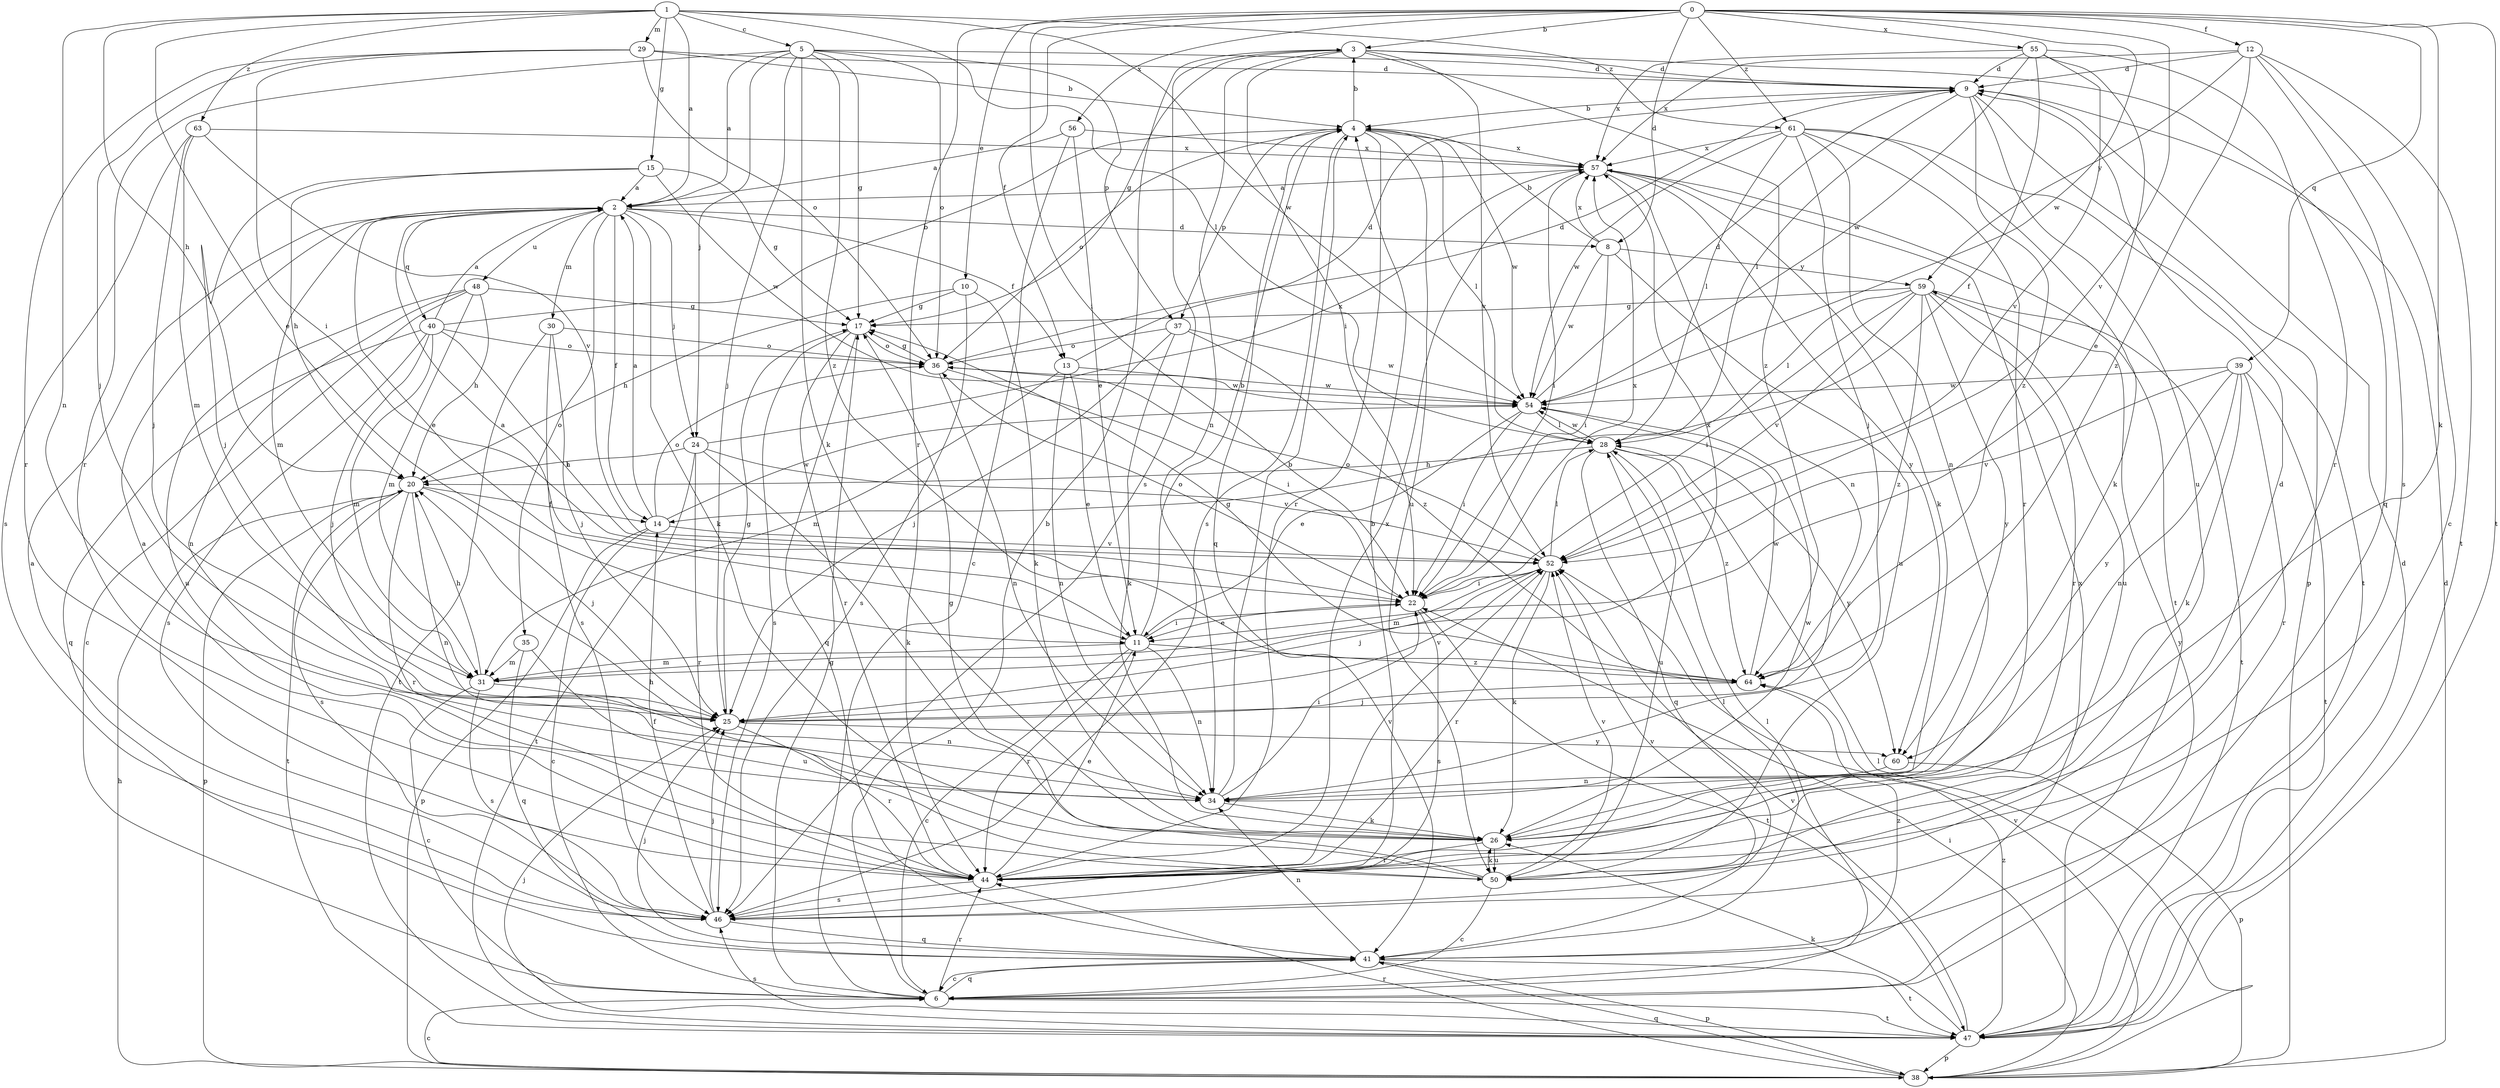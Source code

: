 strict digraph  {
0;
1;
2;
3;
4;
5;
6;
8;
9;
10;
11;
12;
13;
14;
15;
17;
20;
22;
24;
25;
26;
28;
29;
30;
31;
34;
35;
36;
37;
38;
39;
40;
41;
44;
46;
47;
48;
50;
52;
54;
55;
56;
57;
59;
60;
61;
63;
64;
0 -> 3  [label=b];
0 -> 8  [label=d];
0 -> 10  [label=e];
0 -> 12  [label=f];
0 -> 13  [label=f];
0 -> 22  [label=i];
0 -> 26  [label=k];
0 -> 39  [label=q];
0 -> 44  [label=r];
0 -> 47  [label=t];
0 -> 52  [label=v];
0 -> 54  [label=w];
0 -> 55  [label=x];
0 -> 56  [label=x];
0 -> 61  [label=z];
1 -> 2  [label=a];
1 -> 5  [label=c];
1 -> 11  [label=e];
1 -> 15  [label=g];
1 -> 20  [label=h];
1 -> 28  [label=l];
1 -> 29  [label=m];
1 -> 34  [label=n];
1 -> 54  [label=w];
1 -> 61  [label=z];
1 -> 63  [label=z];
2 -> 8  [label=d];
2 -> 11  [label=e];
2 -> 13  [label=f];
2 -> 14  [label=f];
2 -> 24  [label=j];
2 -> 26  [label=k];
2 -> 30  [label=m];
2 -> 31  [label=m];
2 -> 35  [label=o];
2 -> 40  [label=q];
2 -> 48  [label=u];
3 -> 9  [label=d];
3 -> 17  [label=g];
3 -> 22  [label=i];
3 -> 34  [label=n];
3 -> 41  [label=q];
3 -> 46  [label=s];
3 -> 52  [label=v];
3 -> 64  [label=z];
4 -> 3  [label=b];
4 -> 28  [label=l];
4 -> 36  [label=o];
4 -> 37  [label=p];
4 -> 41  [label=q];
4 -> 44  [label=r];
4 -> 46  [label=s];
4 -> 50  [label=u];
4 -> 54  [label=w];
4 -> 57  [label=x];
5 -> 2  [label=a];
5 -> 9  [label=d];
5 -> 17  [label=g];
5 -> 24  [label=j];
5 -> 25  [label=j];
5 -> 26  [label=k];
5 -> 36  [label=o];
5 -> 37  [label=p];
5 -> 44  [label=r];
5 -> 64  [label=z];
6 -> 3  [label=b];
6 -> 17  [label=g];
6 -> 28  [label=l];
6 -> 41  [label=q];
6 -> 44  [label=r];
6 -> 47  [label=t];
6 -> 57  [label=x];
6 -> 59  [label=y];
8 -> 4  [label=b];
8 -> 22  [label=i];
8 -> 50  [label=u];
8 -> 54  [label=w];
8 -> 57  [label=x];
8 -> 59  [label=y];
9 -> 4  [label=b];
9 -> 28  [label=l];
9 -> 38  [label=p];
9 -> 50  [label=u];
9 -> 64  [label=z];
10 -> 17  [label=g];
10 -> 20  [label=h];
10 -> 26  [label=k];
10 -> 46  [label=s];
11 -> 2  [label=a];
11 -> 4  [label=b];
11 -> 6  [label=c];
11 -> 22  [label=i];
11 -> 31  [label=m];
11 -> 34  [label=n];
11 -> 44  [label=r];
11 -> 64  [label=z];
12 -> 6  [label=c];
12 -> 9  [label=d];
12 -> 46  [label=s];
12 -> 47  [label=t];
12 -> 57  [label=x];
12 -> 59  [label=y];
12 -> 64  [label=z];
13 -> 9  [label=d];
13 -> 11  [label=e];
13 -> 31  [label=m];
13 -> 34  [label=n];
13 -> 54  [label=w];
14 -> 2  [label=a];
14 -> 6  [label=c];
14 -> 36  [label=o];
14 -> 38  [label=p];
14 -> 52  [label=v];
14 -> 54  [label=w];
15 -> 2  [label=a];
15 -> 17  [label=g];
15 -> 20  [label=h];
15 -> 25  [label=j];
15 -> 54  [label=w];
17 -> 36  [label=o];
17 -> 41  [label=q];
17 -> 44  [label=r];
17 -> 46  [label=s];
20 -> 14  [label=f];
20 -> 25  [label=j];
20 -> 34  [label=n];
20 -> 38  [label=p];
20 -> 44  [label=r];
20 -> 46  [label=s];
20 -> 47  [label=t];
22 -> 11  [label=e];
22 -> 36  [label=o];
22 -> 46  [label=s];
22 -> 47  [label=t];
22 -> 57  [label=x];
24 -> 20  [label=h];
24 -> 26  [label=k];
24 -> 44  [label=r];
24 -> 47  [label=t];
24 -> 52  [label=v];
24 -> 57  [label=x];
25 -> 17  [label=g];
25 -> 44  [label=r];
25 -> 52  [label=v];
25 -> 60  [label=y];
26 -> 44  [label=r];
26 -> 50  [label=u];
26 -> 54  [label=w];
28 -> 20  [label=h];
28 -> 41  [label=q];
28 -> 50  [label=u];
28 -> 54  [label=w];
28 -> 60  [label=y];
28 -> 64  [label=z];
29 -> 4  [label=b];
29 -> 9  [label=d];
29 -> 22  [label=i];
29 -> 25  [label=j];
29 -> 36  [label=o];
29 -> 44  [label=r];
30 -> 25  [label=j];
30 -> 36  [label=o];
30 -> 46  [label=s];
30 -> 47  [label=t];
31 -> 6  [label=c];
31 -> 20  [label=h];
31 -> 34  [label=n];
31 -> 46  [label=s];
31 -> 57  [label=x];
34 -> 4  [label=b];
34 -> 22  [label=i];
34 -> 26  [label=k];
35 -> 31  [label=m];
35 -> 41  [label=q];
35 -> 50  [label=u];
36 -> 9  [label=d];
36 -> 17  [label=g];
36 -> 22  [label=i];
36 -> 34  [label=n];
36 -> 54  [label=w];
37 -> 25  [label=j];
37 -> 26  [label=k];
37 -> 36  [label=o];
37 -> 54  [label=w];
37 -> 64  [label=z];
38 -> 6  [label=c];
38 -> 9  [label=d];
38 -> 20  [label=h];
38 -> 22  [label=i];
38 -> 28  [label=l];
38 -> 41  [label=q];
38 -> 44  [label=r];
38 -> 52  [label=v];
39 -> 26  [label=k];
39 -> 34  [label=n];
39 -> 44  [label=r];
39 -> 47  [label=t];
39 -> 52  [label=v];
39 -> 54  [label=w];
39 -> 60  [label=y];
40 -> 2  [label=a];
40 -> 4  [label=b];
40 -> 22  [label=i];
40 -> 25  [label=j];
40 -> 31  [label=m];
40 -> 36  [label=o];
40 -> 41  [label=q];
40 -> 46  [label=s];
41 -> 6  [label=c];
41 -> 25  [label=j];
41 -> 28  [label=l];
41 -> 34  [label=n];
41 -> 38  [label=p];
41 -> 47  [label=t];
41 -> 64  [label=z];
44 -> 2  [label=a];
44 -> 11  [label=e];
44 -> 46  [label=s];
44 -> 52  [label=v];
44 -> 57  [label=x];
46 -> 2  [label=a];
46 -> 4  [label=b];
46 -> 14  [label=f];
46 -> 25  [label=j];
46 -> 41  [label=q];
46 -> 52  [label=v];
47 -> 9  [label=d];
47 -> 25  [label=j];
47 -> 26  [label=k];
47 -> 38  [label=p];
47 -> 46  [label=s];
47 -> 52  [label=v];
47 -> 64  [label=z];
48 -> 6  [label=c];
48 -> 17  [label=g];
48 -> 20  [label=h];
48 -> 31  [label=m];
48 -> 34  [label=n];
48 -> 50  [label=u];
50 -> 6  [label=c];
50 -> 9  [label=d];
50 -> 17  [label=g];
50 -> 20  [label=h];
50 -> 26  [label=k];
50 -> 52  [label=v];
52 -> 22  [label=i];
52 -> 25  [label=j];
52 -> 26  [label=k];
52 -> 28  [label=l];
52 -> 31  [label=m];
52 -> 36  [label=o];
52 -> 44  [label=r];
54 -> 9  [label=d];
54 -> 11  [label=e];
54 -> 22  [label=i];
54 -> 28  [label=l];
55 -> 9  [label=d];
55 -> 11  [label=e];
55 -> 14  [label=f];
55 -> 44  [label=r];
55 -> 52  [label=v];
55 -> 54  [label=w];
55 -> 57  [label=x];
56 -> 2  [label=a];
56 -> 6  [label=c];
56 -> 11  [label=e];
56 -> 57  [label=x];
57 -> 2  [label=a];
57 -> 22  [label=i];
57 -> 26  [label=k];
57 -> 34  [label=n];
57 -> 47  [label=t];
57 -> 60  [label=y];
59 -> 17  [label=g];
59 -> 22  [label=i];
59 -> 28  [label=l];
59 -> 44  [label=r];
59 -> 47  [label=t];
59 -> 50  [label=u];
59 -> 52  [label=v];
59 -> 60  [label=y];
59 -> 64  [label=z];
60 -> 34  [label=n];
60 -> 38  [label=p];
61 -> 25  [label=j];
61 -> 26  [label=k];
61 -> 28  [label=l];
61 -> 34  [label=n];
61 -> 44  [label=r];
61 -> 47  [label=t];
61 -> 54  [label=w];
61 -> 57  [label=x];
63 -> 25  [label=j];
63 -> 31  [label=m];
63 -> 46  [label=s];
63 -> 52  [label=v];
63 -> 57  [label=x];
64 -> 17  [label=g];
64 -> 25  [label=j];
64 -> 54  [label=w];
}
